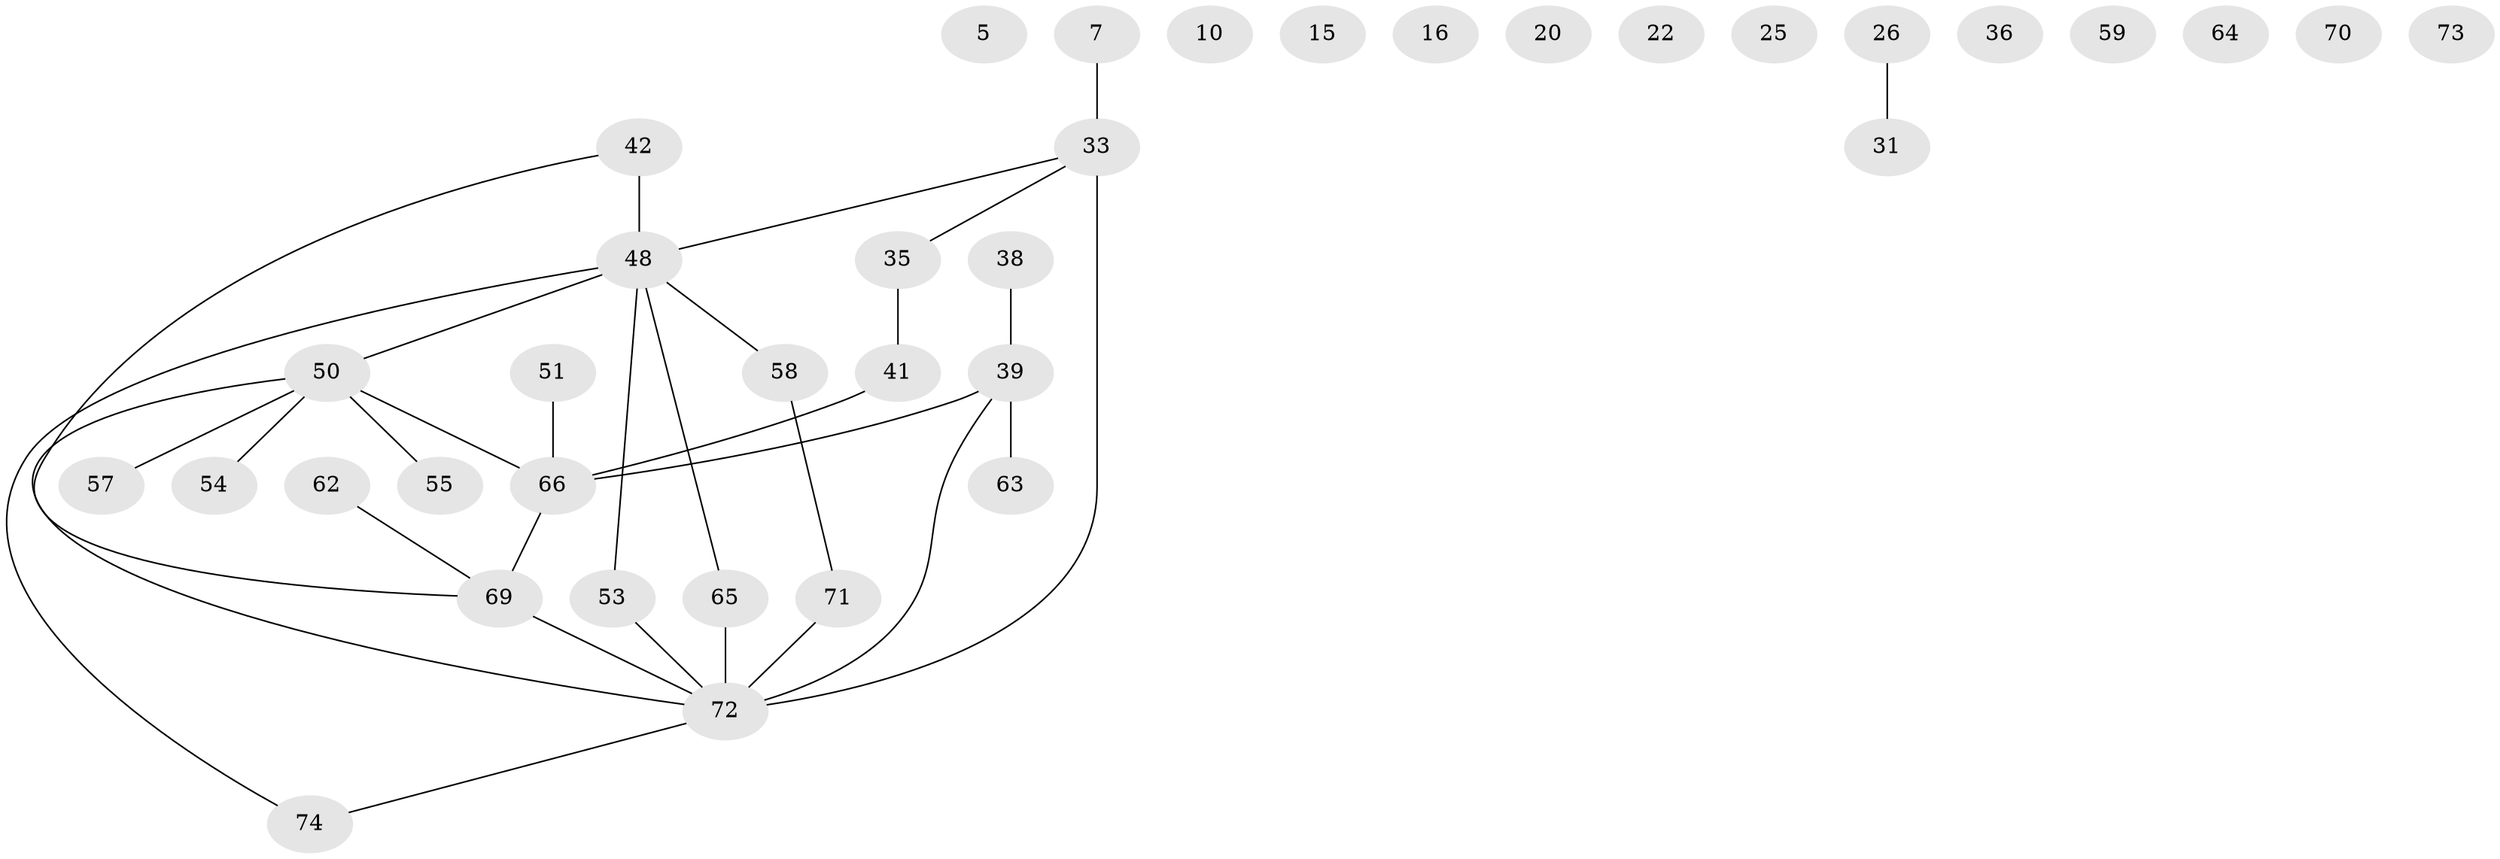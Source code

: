 // original degree distribution, {6: 0.02702702702702703, 2: 0.2972972972972973, 1: 0.20270270270270271, 0: 0.14864864864864866, 4: 0.12162162162162163, 3: 0.14864864864864866, 5: 0.02702702702702703, 7: 0.02702702702702703}
// Generated by graph-tools (version 1.1) at 2025/40/03/09/25 04:40:31]
// undirected, 37 vertices, 32 edges
graph export_dot {
graph [start="1"]
  node [color=gray90,style=filled];
  5;
  7;
  10;
  15;
  16 [super="+4"];
  20;
  22;
  25;
  26 [super="+9"];
  31;
  33 [super="+11"];
  35;
  36;
  38;
  39;
  41 [super="+23"];
  42 [super="+32"];
  48 [super="+30"];
  50 [super="+27"];
  51;
  53;
  54 [super="+3"];
  55;
  57;
  58 [super="+46"];
  59;
  62 [super="+8"];
  63;
  64;
  65 [super="+44+56"];
  66 [super="+1+6"];
  69 [super="+21+13+67"];
  70;
  71;
  72 [super="+14+40+68+60"];
  73;
  74;
  7 -- 33;
  26 -- 31;
  33 -- 35;
  33 -- 48;
  33 -- 72 [weight=4];
  35 -- 41;
  38 -- 39;
  39 -- 63;
  39 -- 66;
  39 -- 72;
  41 -- 66;
  42 -- 48 [weight=2];
  42 -- 69;
  48 -- 53;
  48 -- 65;
  48 -- 50;
  48 -- 74;
  48 -- 58;
  50 -- 55;
  50 -- 57;
  50 -- 66 [weight=2];
  50 -- 54;
  50 -- 72 [weight=2];
  51 -- 66;
  53 -- 72 [weight=2];
  58 -- 71;
  62 -- 69;
  65 -- 72 [weight=3];
  66 -- 69 [weight=3];
  69 -- 72 [weight=3];
  71 -- 72;
  72 -- 74;
}
